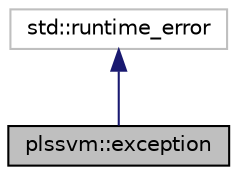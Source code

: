 digraph "plssvm::exception"
{
 // LATEX_PDF_SIZE
  edge [fontname="Helvetica",fontsize="10",labelfontname="Helvetica",labelfontsize="10"];
  node [fontname="Helvetica",fontsize="10",shape=record];
  Node1 [label="plssvm::exception",height=0.2,width=0.4,color="black", fillcolor="grey75", style="filled", fontcolor="black",tooltip="Base class for all custom exception types. Forwards its message to std::runtime_error and saves the e..."];
  Node2 -> Node1 [dir="back",color="midnightblue",fontsize="10",style="solid",fontname="Helvetica"];
  Node2 [label="std::runtime_error",height=0.2,width=0.4,color="grey75", fillcolor="white", style="filled",tooltip=" "];
}

